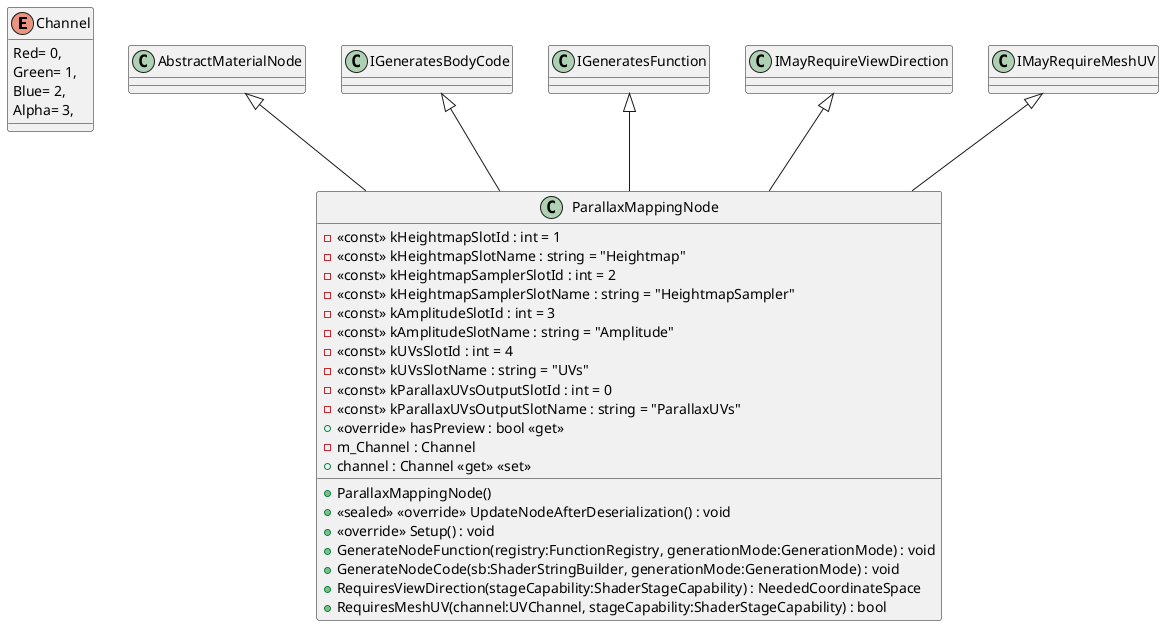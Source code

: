 @startuml
enum Channel {
    Red= 0,
    Green= 1,
    Blue= 2,
    Alpha= 3,
}
class ParallaxMappingNode {
    + ParallaxMappingNode()
    - <<const>> kHeightmapSlotId : int = 1
    - <<const>> kHeightmapSlotName : string = "Heightmap"
    - <<const>> kHeightmapSamplerSlotId : int = 2
    - <<const>> kHeightmapSamplerSlotName : string = "HeightmapSampler"
    - <<const>> kAmplitudeSlotId : int = 3
    - <<const>> kAmplitudeSlotName : string = "Amplitude"
    - <<const>> kUVsSlotId : int = 4
    - <<const>> kUVsSlotName : string = "UVs"
    - <<const>> kParallaxUVsOutputSlotId : int = 0
    - <<const>> kParallaxUVsOutputSlotName : string = "ParallaxUVs"
    + <<override>> hasPreview : bool <<get>>
    - m_Channel : Channel
    + channel : Channel <<get>> <<set>>
    + <<sealed>> <<override>> UpdateNodeAfterDeserialization() : void
    + <<override>> Setup() : void
    + GenerateNodeFunction(registry:FunctionRegistry, generationMode:GenerationMode) : void
    + GenerateNodeCode(sb:ShaderStringBuilder, generationMode:GenerationMode) : void
    + RequiresViewDirection(stageCapability:ShaderStageCapability) : NeededCoordinateSpace
    + RequiresMeshUV(channel:UVChannel, stageCapability:ShaderStageCapability) : bool
}
AbstractMaterialNode <|-- ParallaxMappingNode
IGeneratesBodyCode <|-- ParallaxMappingNode
IGeneratesFunction <|-- ParallaxMappingNode
IMayRequireViewDirection <|-- ParallaxMappingNode
IMayRequireMeshUV <|-- ParallaxMappingNode
@enduml
